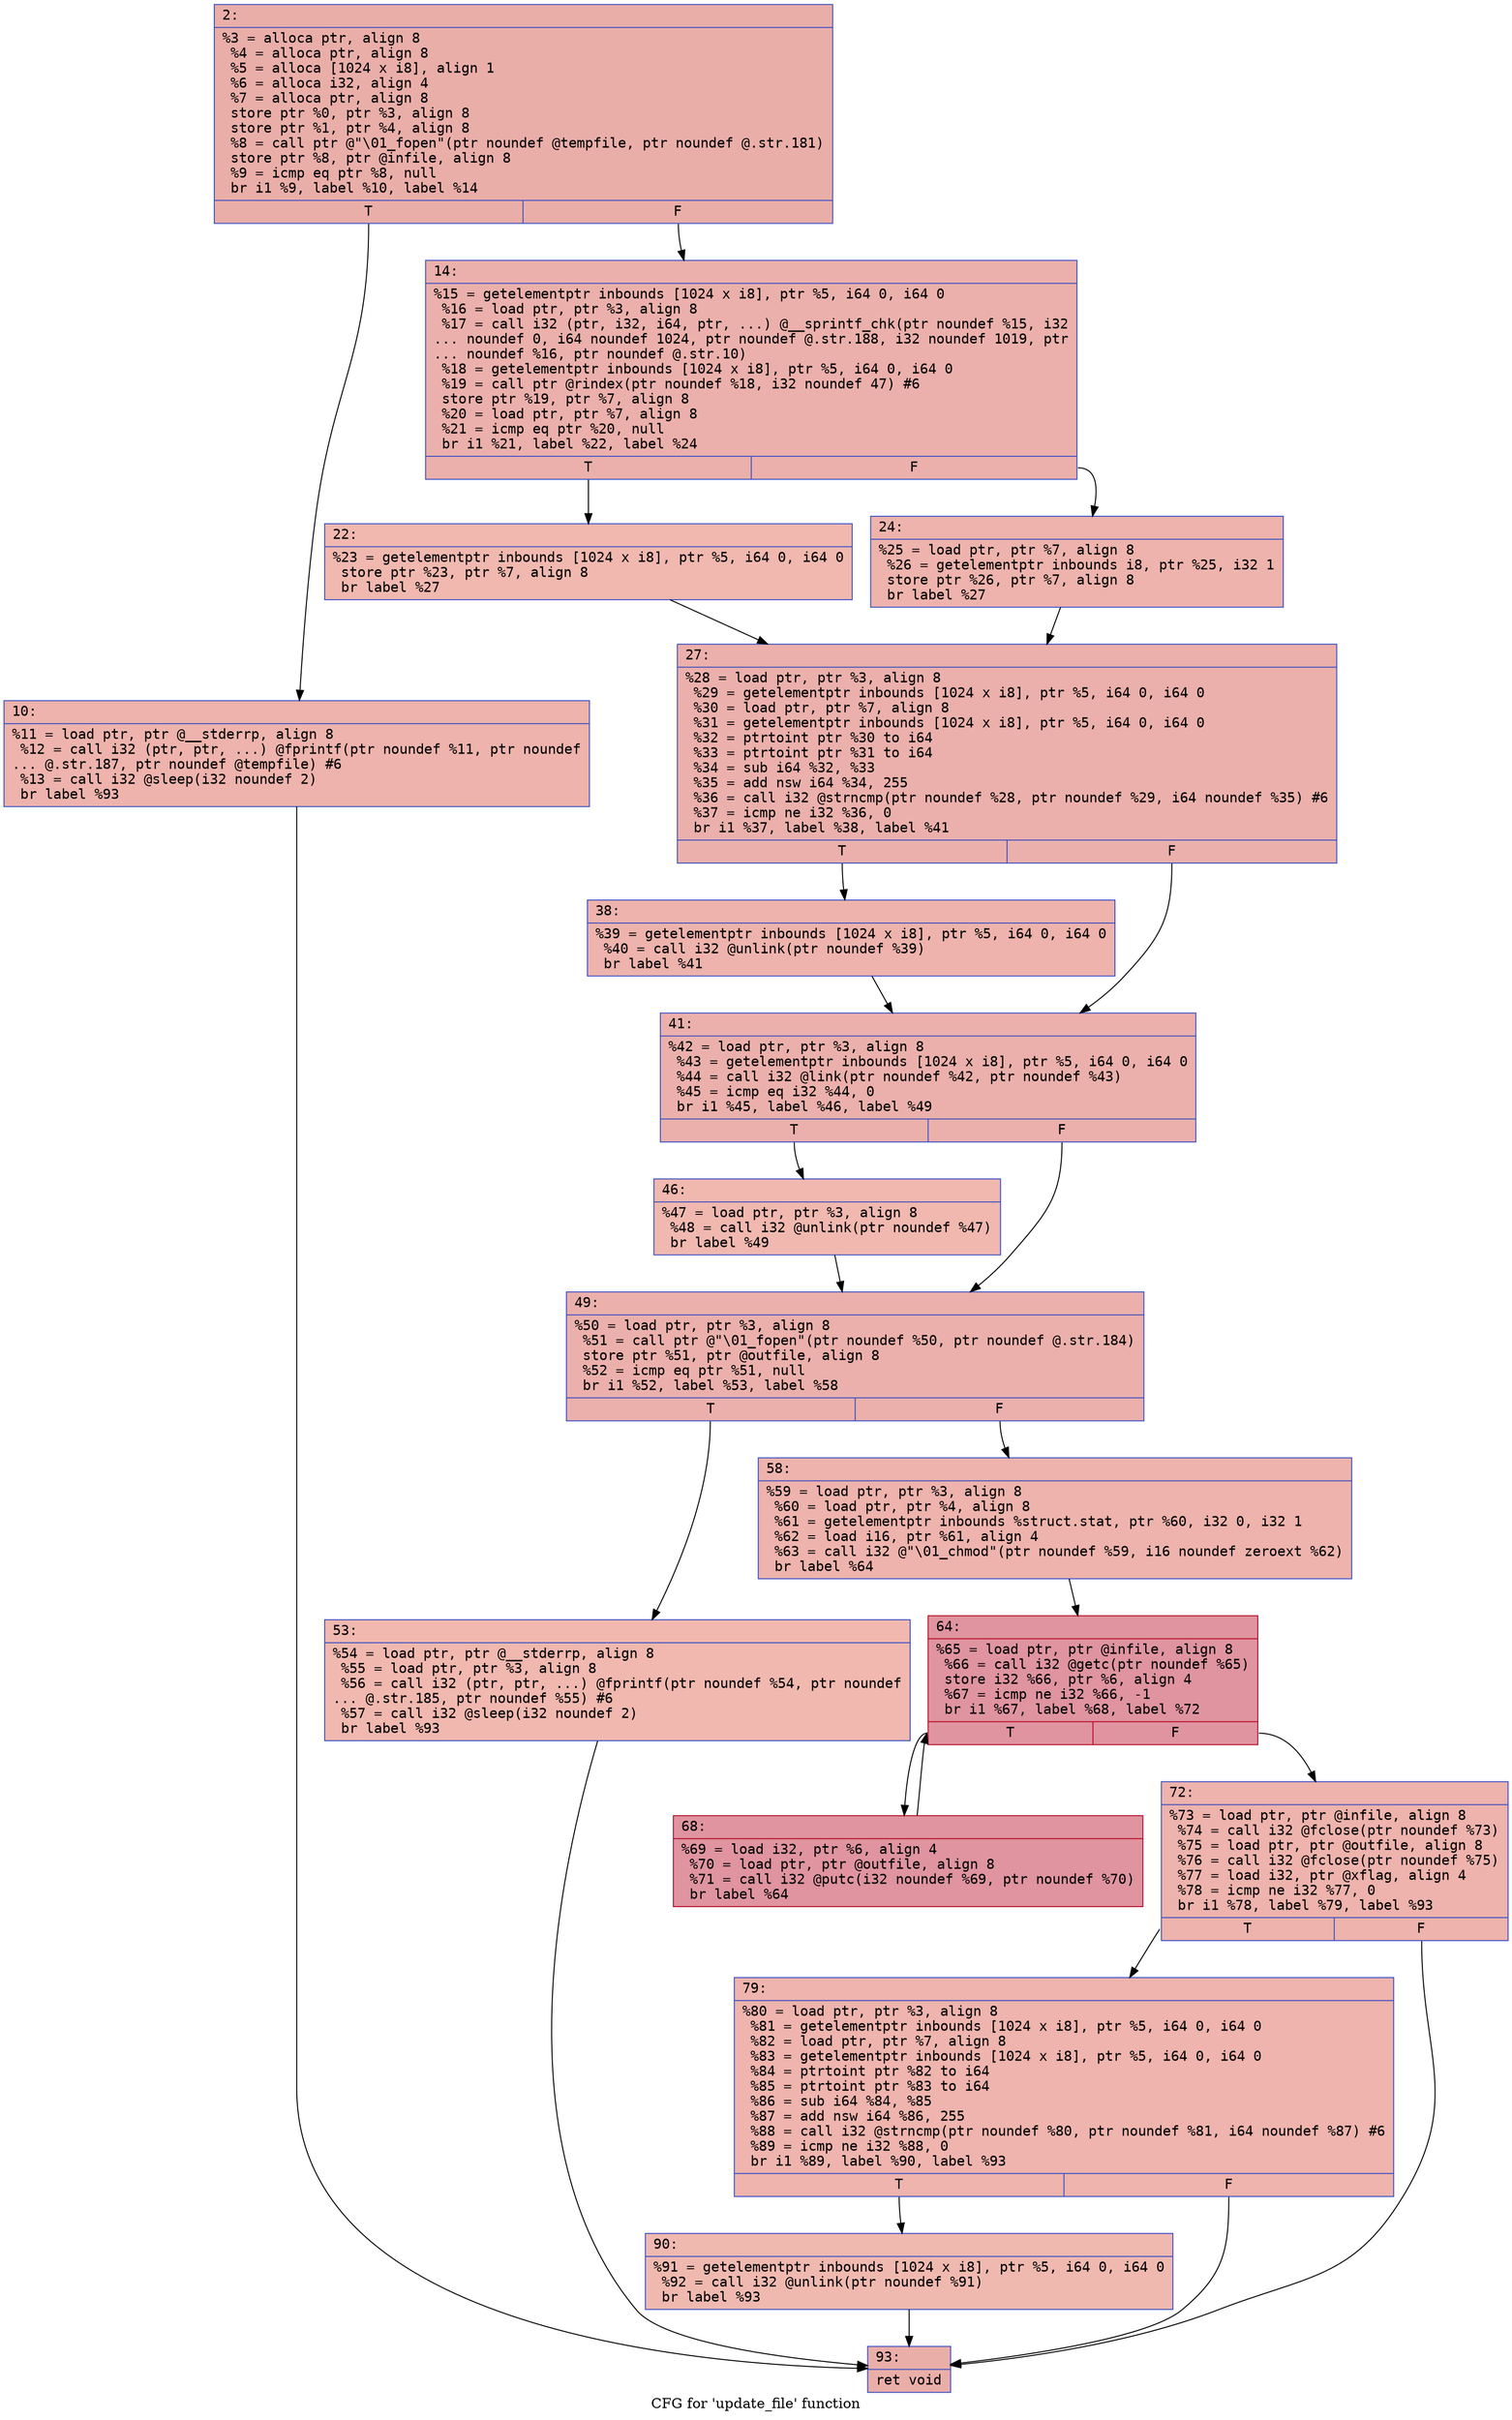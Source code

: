 digraph "CFG for 'update_file' function" {
	label="CFG for 'update_file' function";

	Node0x600001eeca50 [shape=record,color="#3d50c3ff", style=filled, fillcolor="#d0473d70" fontname="Courier",label="{2:\l|  %3 = alloca ptr, align 8\l  %4 = alloca ptr, align 8\l  %5 = alloca [1024 x i8], align 1\l  %6 = alloca i32, align 4\l  %7 = alloca ptr, align 8\l  store ptr %0, ptr %3, align 8\l  store ptr %1, ptr %4, align 8\l  %8 = call ptr @\"\\01_fopen\"(ptr noundef @tempfile, ptr noundef @.str.181)\l  store ptr %8, ptr @infile, align 8\l  %9 = icmp eq ptr %8, null\l  br i1 %9, label %10, label %14\l|{<s0>T|<s1>F}}"];
	Node0x600001eeca50:s0 -> Node0x600001eecaf0[tooltip="2 -> 10\nProbability 37.50%" ];
	Node0x600001eeca50:s1 -> Node0x600001eecb40[tooltip="2 -> 14\nProbability 62.50%" ];
	Node0x600001eecaf0 [shape=record,color="#3d50c3ff", style=filled, fillcolor="#d6524470" fontname="Courier",label="{10:\l|  %11 = load ptr, ptr @__stderrp, align 8\l  %12 = call i32 (ptr, ptr, ...) @fprintf(ptr noundef %11, ptr noundef\l... @.str.187, ptr noundef @tempfile) #6\l  %13 = call i32 @sleep(i32 noundef 2)\l  br label %93\l}"];
	Node0x600001eecaf0 -> Node0x600001eecff0[tooltip="10 -> 93\nProbability 100.00%" ];
	Node0x600001eecb40 [shape=record,color="#3d50c3ff", style=filled, fillcolor="#d24b4070" fontname="Courier",label="{14:\l|  %15 = getelementptr inbounds [1024 x i8], ptr %5, i64 0, i64 0\l  %16 = load ptr, ptr %3, align 8\l  %17 = call i32 (ptr, i32, i64, ptr, ...) @__sprintf_chk(ptr noundef %15, i32\l... noundef 0, i64 noundef 1024, ptr noundef @.str.188, i32 noundef 1019, ptr\l... noundef %16, ptr noundef @.str.10)\l  %18 = getelementptr inbounds [1024 x i8], ptr %5, i64 0, i64 0\l  %19 = call ptr @rindex(ptr noundef %18, i32 noundef 47) #6\l  store ptr %19, ptr %7, align 8\l  %20 = load ptr, ptr %7, align 8\l  %21 = icmp eq ptr %20, null\l  br i1 %21, label %22, label %24\l|{<s0>T|<s1>F}}"];
	Node0x600001eecb40:s0 -> Node0x600001eecb90[tooltip="14 -> 22\nProbability 37.50%" ];
	Node0x600001eecb40:s1 -> Node0x600001eecbe0[tooltip="14 -> 24\nProbability 62.50%" ];
	Node0x600001eecb90 [shape=record,color="#3d50c3ff", style=filled, fillcolor="#dc5d4a70" fontname="Courier",label="{22:\l|  %23 = getelementptr inbounds [1024 x i8], ptr %5, i64 0, i64 0\l  store ptr %23, ptr %7, align 8\l  br label %27\l}"];
	Node0x600001eecb90 -> Node0x600001eecc30[tooltip="22 -> 27\nProbability 100.00%" ];
	Node0x600001eecbe0 [shape=record,color="#3d50c3ff", style=filled, fillcolor="#d6524470" fontname="Courier",label="{24:\l|  %25 = load ptr, ptr %7, align 8\l  %26 = getelementptr inbounds i8, ptr %25, i32 1\l  store ptr %26, ptr %7, align 8\l  br label %27\l}"];
	Node0x600001eecbe0 -> Node0x600001eecc30[tooltip="24 -> 27\nProbability 100.00%" ];
	Node0x600001eecc30 [shape=record,color="#3d50c3ff", style=filled, fillcolor="#d24b4070" fontname="Courier",label="{27:\l|  %28 = load ptr, ptr %3, align 8\l  %29 = getelementptr inbounds [1024 x i8], ptr %5, i64 0, i64 0\l  %30 = load ptr, ptr %7, align 8\l  %31 = getelementptr inbounds [1024 x i8], ptr %5, i64 0, i64 0\l  %32 = ptrtoint ptr %30 to i64\l  %33 = ptrtoint ptr %31 to i64\l  %34 = sub i64 %32, %33\l  %35 = add nsw i64 %34, 255\l  %36 = call i32 @strncmp(ptr noundef %28, ptr noundef %29, i64 noundef %35) #6\l  %37 = icmp ne i32 %36, 0\l  br i1 %37, label %38, label %41\l|{<s0>T|<s1>F}}"];
	Node0x600001eecc30:s0 -> Node0x600001eecc80[tooltip="27 -> 38\nProbability 62.50%" ];
	Node0x600001eecc30:s1 -> Node0x600001eeccd0[tooltip="27 -> 41\nProbability 37.50%" ];
	Node0x600001eecc80 [shape=record,color="#3d50c3ff", style=filled, fillcolor="#d6524470" fontname="Courier",label="{38:\l|  %39 = getelementptr inbounds [1024 x i8], ptr %5, i64 0, i64 0\l  %40 = call i32 @unlink(ptr noundef %39)\l  br label %41\l}"];
	Node0x600001eecc80 -> Node0x600001eeccd0[tooltip="38 -> 41\nProbability 100.00%" ];
	Node0x600001eeccd0 [shape=record,color="#3d50c3ff", style=filled, fillcolor="#d24b4070" fontname="Courier",label="{41:\l|  %42 = load ptr, ptr %3, align 8\l  %43 = getelementptr inbounds [1024 x i8], ptr %5, i64 0, i64 0\l  %44 = call i32 @link(ptr noundef %42, ptr noundef %43)\l  %45 = icmp eq i32 %44, 0\l  br i1 %45, label %46, label %49\l|{<s0>T|<s1>F}}"];
	Node0x600001eeccd0:s0 -> Node0x600001eecd20[tooltip="41 -> 46\nProbability 37.50%" ];
	Node0x600001eeccd0:s1 -> Node0x600001eecd70[tooltip="41 -> 49\nProbability 62.50%" ];
	Node0x600001eecd20 [shape=record,color="#3d50c3ff", style=filled, fillcolor="#dc5d4a70" fontname="Courier",label="{46:\l|  %47 = load ptr, ptr %3, align 8\l  %48 = call i32 @unlink(ptr noundef %47)\l  br label %49\l}"];
	Node0x600001eecd20 -> Node0x600001eecd70[tooltip="46 -> 49\nProbability 100.00%" ];
	Node0x600001eecd70 [shape=record,color="#3d50c3ff", style=filled, fillcolor="#d24b4070" fontname="Courier",label="{49:\l|  %50 = load ptr, ptr %3, align 8\l  %51 = call ptr @\"\\01_fopen\"(ptr noundef %50, ptr noundef @.str.184)\l  store ptr %51, ptr @outfile, align 8\l  %52 = icmp eq ptr %51, null\l  br i1 %52, label %53, label %58\l|{<s0>T|<s1>F}}"];
	Node0x600001eecd70:s0 -> Node0x600001eecdc0[tooltip="49 -> 53\nProbability 37.50%" ];
	Node0x600001eecd70:s1 -> Node0x600001eece10[tooltip="49 -> 58\nProbability 62.50%" ];
	Node0x600001eecdc0 [shape=record,color="#3d50c3ff", style=filled, fillcolor="#dc5d4a70" fontname="Courier",label="{53:\l|  %54 = load ptr, ptr @__stderrp, align 8\l  %55 = load ptr, ptr %3, align 8\l  %56 = call i32 (ptr, ptr, ...) @fprintf(ptr noundef %54, ptr noundef\l... @.str.185, ptr noundef %55) #6\l  %57 = call i32 @sleep(i32 noundef 2)\l  br label %93\l}"];
	Node0x600001eecdc0 -> Node0x600001eecff0[tooltip="53 -> 93\nProbability 100.00%" ];
	Node0x600001eece10 [shape=record,color="#3d50c3ff", style=filled, fillcolor="#d6524470" fontname="Courier",label="{58:\l|  %59 = load ptr, ptr %3, align 8\l  %60 = load ptr, ptr %4, align 8\l  %61 = getelementptr inbounds %struct.stat, ptr %60, i32 0, i32 1\l  %62 = load i16, ptr %61, align 4\l  %63 = call i32 @\"\\01_chmod\"(ptr noundef %59, i16 noundef zeroext %62)\l  br label %64\l}"];
	Node0x600001eece10 -> Node0x600001eece60[tooltip="58 -> 64\nProbability 100.00%" ];
	Node0x600001eece60 [shape=record,color="#b70d28ff", style=filled, fillcolor="#b70d2870" fontname="Courier",label="{64:\l|  %65 = load ptr, ptr @infile, align 8\l  %66 = call i32 @getc(ptr noundef %65)\l  store i32 %66, ptr %6, align 4\l  %67 = icmp ne i32 %66, -1\l  br i1 %67, label %68, label %72\l|{<s0>T|<s1>F}}"];
	Node0x600001eece60:s0 -> Node0x600001eeceb0[tooltip="64 -> 68\nProbability 96.88%" ];
	Node0x600001eece60:s1 -> Node0x600001eecf00[tooltip="64 -> 72\nProbability 3.12%" ];
	Node0x600001eeceb0 [shape=record,color="#b70d28ff", style=filled, fillcolor="#b70d2870" fontname="Courier",label="{68:\l|  %69 = load i32, ptr %6, align 4\l  %70 = load ptr, ptr @outfile, align 8\l  %71 = call i32 @putc(i32 noundef %69, ptr noundef %70)\l  br label %64\l}"];
	Node0x600001eeceb0 -> Node0x600001eece60[tooltip="68 -> 64\nProbability 100.00%" ];
	Node0x600001eecf00 [shape=record,color="#3d50c3ff", style=filled, fillcolor="#d6524470" fontname="Courier",label="{72:\l|  %73 = load ptr, ptr @infile, align 8\l  %74 = call i32 @fclose(ptr noundef %73)\l  %75 = load ptr, ptr @outfile, align 8\l  %76 = call i32 @fclose(ptr noundef %75)\l  %77 = load i32, ptr @xflag, align 4\l  %78 = icmp ne i32 %77, 0\l  br i1 %78, label %79, label %93\l|{<s0>T|<s1>F}}"];
	Node0x600001eecf00:s0 -> Node0x600001eecf50[tooltip="72 -> 79\nProbability 62.50%" ];
	Node0x600001eecf00:s1 -> Node0x600001eecff0[tooltip="72 -> 93\nProbability 37.50%" ];
	Node0x600001eecf50 [shape=record,color="#3d50c3ff", style=filled, fillcolor="#d8564670" fontname="Courier",label="{79:\l|  %80 = load ptr, ptr %3, align 8\l  %81 = getelementptr inbounds [1024 x i8], ptr %5, i64 0, i64 0\l  %82 = load ptr, ptr %7, align 8\l  %83 = getelementptr inbounds [1024 x i8], ptr %5, i64 0, i64 0\l  %84 = ptrtoint ptr %82 to i64\l  %85 = ptrtoint ptr %83 to i64\l  %86 = sub i64 %84, %85\l  %87 = add nsw i64 %86, 255\l  %88 = call i32 @strncmp(ptr noundef %80, ptr noundef %81, i64 noundef %87) #6\l  %89 = icmp ne i32 %88, 0\l  br i1 %89, label %90, label %93\l|{<s0>T|<s1>F}}"];
	Node0x600001eecf50:s0 -> Node0x600001eecfa0[tooltip="79 -> 90\nProbability 62.50%" ];
	Node0x600001eecf50:s1 -> Node0x600001eecff0[tooltip="79 -> 93\nProbability 37.50%" ];
	Node0x600001eecfa0 [shape=record,color="#3d50c3ff", style=filled, fillcolor="#de614d70" fontname="Courier",label="{90:\l|  %91 = getelementptr inbounds [1024 x i8], ptr %5, i64 0, i64 0\l  %92 = call i32 @unlink(ptr noundef %91)\l  br label %93\l}"];
	Node0x600001eecfa0 -> Node0x600001eecff0[tooltip="90 -> 93\nProbability 100.00%" ];
	Node0x600001eecff0 [shape=record,color="#3d50c3ff", style=filled, fillcolor="#d0473d70" fontname="Courier",label="{93:\l|  ret void\l}"];
}
